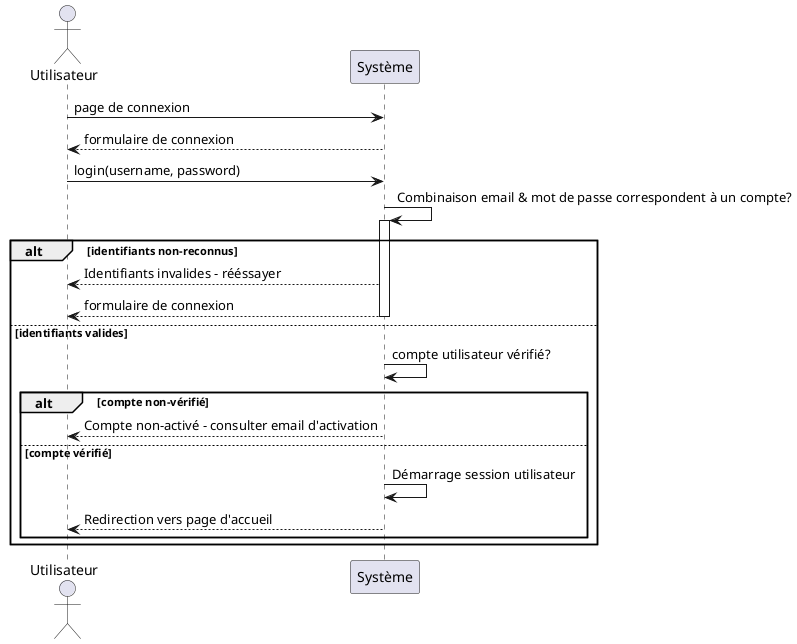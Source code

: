 @startuml
'https://plantuml.com/sequence-diagram

actor Utilisateur

Utilisateur -> Système: page de connexion
Système --> Utilisateur: formulaire de connexion
Utilisateur -> Système: login(username, password)
Système -> Système: Combinaison email & mot de passe correspondent à un compte?
alt identifiants non-reconnus
    activate Système
    Système --> Utilisateur: Identifiants invalides - rééssayer
    Système --> Utilisateur: formulaire de connexion  
    deactivate Système
else identifiants valides
    Système -> Système: compte utilisateur vérifié?
    alt compte non-vérifié
    Système --> Utilisateur: Compte non-activé - consulter email d'activation
    else compte vérifié 
    Système -> Système: Démarrage session utilisateur
    Système --> Utilisateur: Redirection vers page d'accueil
    end
end

@enduml